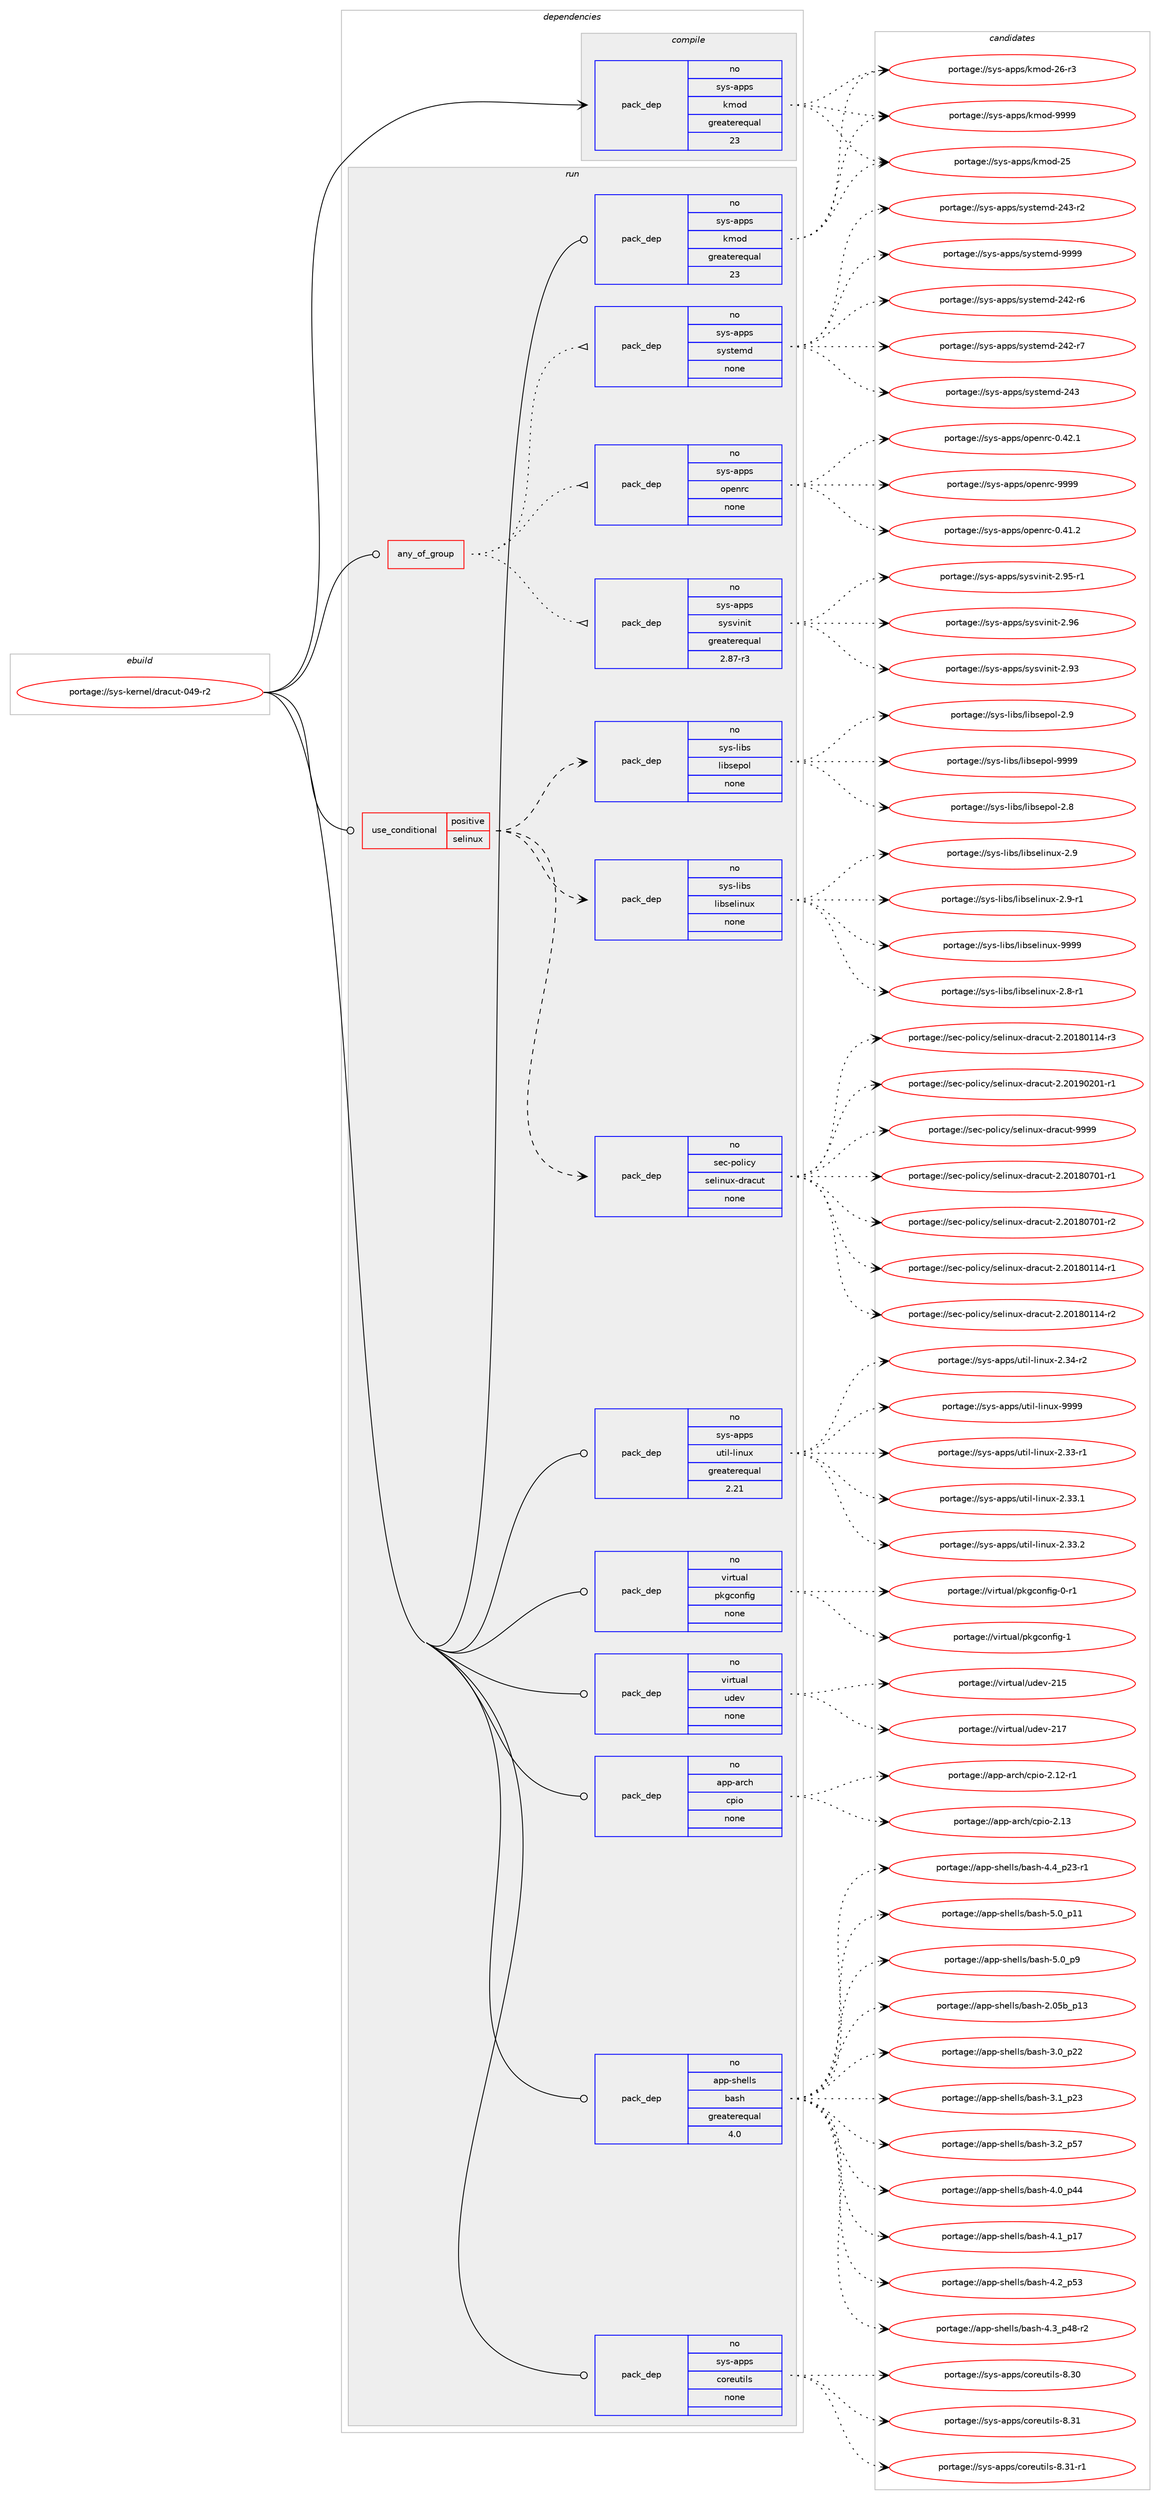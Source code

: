 digraph prolog {

# *************
# Graph options
# *************

newrank=true;
concentrate=true;
compound=true;
graph [rankdir=LR,fontname=Helvetica,fontsize=10,ranksep=1.5];#, ranksep=2.5, nodesep=0.2];
edge  [arrowhead=vee];
node  [fontname=Helvetica,fontsize=10];

# **********
# The ebuild
# **********

subgraph cluster_leftcol {
color=gray;
rank=same;
label=<<i>ebuild</i>>;
id [label="portage://sys-kernel/dracut-049-r2", color=red, width=4, href="../sys-kernel/dracut-049-r2.svg"];
}

# ****************
# The dependencies
# ****************

subgraph cluster_midcol {
color=gray;
label=<<i>dependencies</i>>;
subgraph cluster_compile {
fillcolor="#eeeeee";
style=filled;
label=<<i>compile</i>>;
subgraph pack317326 {
dependency428070 [label=<<TABLE BORDER="0" CELLBORDER="1" CELLSPACING="0" CELLPADDING="4" WIDTH="220"><TR><TD ROWSPAN="6" CELLPADDING="30">pack_dep</TD></TR><TR><TD WIDTH="110">no</TD></TR><TR><TD>sys-apps</TD></TR><TR><TD>kmod</TD></TR><TR><TD>greaterequal</TD></TR><TR><TD>23</TD></TR></TABLE>>, shape=none, color=blue];
}
id:e -> dependency428070:w [weight=20,style="solid",arrowhead="vee"];
}
subgraph cluster_compileandrun {
fillcolor="#eeeeee";
style=filled;
label=<<i>compile and run</i>>;
}
subgraph cluster_run {
fillcolor="#eeeeee";
style=filled;
label=<<i>run</i>>;
subgraph any6949 {
dependency428071 [label=<<TABLE BORDER="0" CELLBORDER="1" CELLSPACING="0" CELLPADDING="4"><TR><TD CELLPADDING="10">any_of_group</TD></TR></TABLE>>, shape=none, color=red];subgraph pack317327 {
dependency428072 [label=<<TABLE BORDER="0" CELLBORDER="1" CELLSPACING="0" CELLPADDING="4" WIDTH="220"><TR><TD ROWSPAN="6" CELLPADDING="30">pack_dep</TD></TR><TR><TD WIDTH="110">no</TD></TR><TR><TD>sys-apps</TD></TR><TR><TD>sysvinit</TD></TR><TR><TD>greaterequal</TD></TR><TR><TD>2.87-r3</TD></TR></TABLE>>, shape=none, color=blue];
}
dependency428071:e -> dependency428072:w [weight=20,style="dotted",arrowhead="oinv"];
subgraph pack317328 {
dependency428073 [label=<<TABLE BORDER="0" CELLBORDER="1" CELLSPACING="0" CELLPADDING="4" WIDTH="220"><TR><TD ROWSPAN="6" CELLPADDING="30">pack_dep</TD></TR><TR><TD WIDTH="110">no</TD></TR><TR><TD>sys-apps</TD></TR><TR><TD>openrc</TD></TR><TR><TD>none</TD></TR><TR><TD></TD></TR></TABLE>>, shape=none, color=blue];
}
dependency428071:e -> dependency428073:w [weight=20,style="dotted",arrowhead="oinv"];
subgraph pack317329 {
dependency428074 [label=<<TABLE BORDER="0" CELLBORDER="1" CELLSPACING="0" CELLPADDING="4" WIDTH="220"><TR><TD ROWSPAN="6" CELLPADDING="30">pack_dep</TD></TR><TR><TD WIDTH="110">no</TD></TR><TR><TD>sys-apps</TD></TR><TR><TD>systemd</TD></TR><TR><TD>none</TD></TR><TR><TD></TD></TR></TABLE>>, shape=none, color=blue];
}
dependency428071:e -> dependency428074:w [weight=20,style="dotted",arrowhead="oinv"];
}
id:e -> dependency428071:w [weight=20,style="solid",arrowhead="odot"];
subgraph cond103557 {
dependency428075 [label=<<TABLE BORDER="0" CELLBORDER="1" CELLSPACING="0" CELLPADDING="4"><TR><TD ROWSPAN="3" CELLPADDING="10">use_conditional</TD></TR><TR><TD>positive</TD></TR><TR><TD>selinux</TD></TR></TABLE>>, shape=none, color=red];
subgraph pack317330 {
dependency428076 [label=<<TABLE BORDER="0" CELLBORDER="1" CELLSPACING="0" CELLPADDING="4" WIDTH="220"><TR><TD ROWSPAN="6" CELLPADDING="30">pack_dep</TD></TR><TR><TD WIDTH="110">no</TD></TR><TR><TD>sec-policy</TD></TR><TR><TD>selinux-dracut</TD></TR><TR><TD>none</TD></TR><TR><TD></TD></TR></TABLE>>, shape=none, color=blue];
}
dependency428075:e -> dependency428076:w [weight=20,style="dashed",arrowhead="vee"];
subgraph pack317331 {
dependency428077 [label=<<TABLE BORDER="0" CELLBORDER="1" CELLSPACING="0" CELLPADDING="4" WIDTH="220"><TR><TD ROWSPAN="6" CELLPADDING="30">pack_dep</TD></TR><TR><TD WIDTH="110">no</TD></TR><TR><TD>sys-libs</TD></TR><TR><TD>libselinux</TD></TR><TR><TD>none</TD></TR><TR><TD></TD></TR></TABLE>>, shape=none, color=blue];
}
dependency428075:e -> dependency428077:w [weight=20,style="dashed",arrowhead="vee"];
subgraph pack317332 {
dependency428078 [label=<<TABLE BORDER="0" CELLBORDER="1" CELLSPACING="0" CELLPADDING="4" WIDTH="220"><TR><TD ROWSPAN="6" CELLPADDING="30">pack_dep</TD></TR><TR><TD WIDTH="110">no</TD></TR><TR><TD>sys-libs</TD></TR><TR><TD>libsepol</TD></TR><TR><TD>none</TD></TR><TR><TD></TD></TR></TABLE>>, shape=none, color=blue];
}
dependency428075:e -> dependency428078:w [weight=20,style="dashed",arrowhead="vee"];
}
id:e -> dependency428075:w [weight=20,style="solid",arrowhead="odot"];
subgraph pack317333 {
dependency428079 [label=<<TABLE BORDER="0" CELLBORDER="1" CELLSPACING="0" CELLPADDING="4" WIDTH="220"><TR><TD ROWSPAN="6" CELLPADDING="30">pack_dep</TD></TR><TR><TD WIDTH="110">no</TD></TR><TR><TD>app-arch</TD></TR><TR><TD>cpio</TD></TR><TR><TD>none</TD></TR><TR><TD></TD></TR></TABLE>>, shape=none, color=blue];
}
id:e -> dependency428079:w [weight=20,style="solid",arrowhead="odot"];
subgraph pack317334 {
dependency428080 [label=<<TABLE BORDER="0" CELLBORDER="1" CELLSPACING="0" CELLPADDING="4" WIDTH="220"><TR><TD ROWSPAN="6" CELLPADDING="30">pack_dep</TD></TR><TR><TD WIDTH="110">no</TD></TR><TR><TD>app-shells</TD></TR><TR><TD>bash</TD></TR><TR><TD>greaterequal</TD></TR><TR><TD>4.0</TD></TR></TABLE>>, shape=none, color=blue];
}
id:e -> dependency428080:w [weight=20,style="solid",arrowhead="odot"];
subgraph pack317335 {
dependency428081 [label=<<TABLE BORDER="0" CELLBORDER="1" CELLSPACING="0" CELLPADDING="4" WIDTH="220"><TR><TD ROWSPAN="6" CELLPADDING="30">pack_dep</TD></TR><TR><TD WIDTH="110">no</TD></TR><TR><TD>sys-apps</TD></TR><TR><TD>coreutils</TD></TR><TR><TD>none</TD></TR><TR><TD></TD></TR></TABLE>>, shape=none, color=blue];
}
id:e -> dependency428081:w [weight=20,style="solid",arrowhead="odot"];
subgraph pack317336 {
dependency428082 [label=<<TABLE BORDER="0" CELLBORDER="1" CELLSPACING="0" CELLPADDING="4" WIDTH="220"><TR><TD ROWSPAN="6" CELLPADDING="30">pack_dep</TD></TR><TR><TD WIDTH="110">no</TD></TR><TR><TD>sys-apps</TD></TR><TR><TD>kmod</TD></TR><TR><TD>greaterequal</TD></TR><TR><TD>23</TD></TR></TABLE>>, shape=none, color=blue];
}
id:e -> dependency428082:w [weight=20,style="solid",arrowhead="odot"];
subgraph pack317337 {
dependency428083 [label=<<TABLE BORDER="0" CELLBORDER="1" CELLSPACING="0" CELLPADDING="4" WIDTH="220"><TR><TD ROWSPAN="6" CELLPADDING="30">pack_dep</TD></TR><TR><TD WIDTH="110">no</TD></TR><TR><TD>sys-apps</TD></TR><TR><TD>util-linux</TD></TR><TR><TD>greaterequal</TD></TR><TR><TD>2.21</TD></TR></TABLE>>, shape=none, color=blue];
}
id:e -> dependency428083:w [weight=20,style="solid",arrowhead="odot"];
subgraph pack317338 {
dependency428084 [label=<<TABLE BORDER="0" CELLBORDER="1" CELLSPACING="0" CELLPADDING="4" WIDTH="220"><TR><TD ROWSPAN="6" CELLPADDING="30">pack_dep</TD></TR><TR><TD WIDTH="110">no</TD></TR><TR><TD>virtual</TD></TR><TR><TD>pkgconfig</TD></TR><TR><TD>none</TD></TR><TR><TD></TD></TR></TABLE>>, shape=none, color=blue];
}
id:e -> dependency428084:w [weight=20,style="solid",arrowhead="odot"];
subgraph pack317339 {
dependency428085 [label=<<TABLE BORDER="0" CELLBORDER="1" CELLSPACING="0" CELLPADDING="4" WIDTH="220"><TR><TD ROWSPAN="6" CELLPADDING="30">pack_dep</TD></TR><TR><TD WIDTH="110">no</TD></TR><TR><TD>virtual</TD></TR><TR><TD>udev</TD></TR><TR><TD>none</TD></TR><TR><TD></TD></TR></TABLE>>, shape=none, color=blue];
}
id:e -> dependency428085:w [weight=20,style="solid",arrowhead="odot"];
}
}

# **************
# The candidates
# **************

subgraph cluster_choices {
rank=same;
color=gray;
label=<<i>candidates</i>>;

subgraph choice317326 {
color=black;
nodesep=1;
choiceportage115121115459711211211547107109111100455053 [label="portage://sys-apps/kmod-25", color=red, width=4,href="../sys-apps/kmod-25.svg"];
choiceportage1151211154597112112115471071091111004550544511451 [label="portage://sys-apps/kmod-26-r3", color=red, width=4,href="../sys-apps/kmod-26-r3.svg"];
choiceportage1151211154597112112115471071091111004557575757 [label="portage://sys-apps/kmod-9999", color=red, width=4,href="../sys-apps/kmod-9999.svg"];
dependency428070:e -> choiceportage115121115459711211211547107109111100455053:w [style=dotted,weight="100"];
dependency428070:e -> choiceportage1151211154597112112115471071091111004550544511451:w [style=dotted,weight="100"];
dependency428070:e -> choiceportage1151211154597112112115471071091111004557575757:w [style=dotted,weight="100"];
}
subgraph choice317327 {
color=black;
nodesep=1;
choiceportage1151211154597112112115471151211151181051101051164550465751 [label="portage://sys-apps/sysvinit-2.93", color=red, width=4,href="../sys-apps/sysvinit-2.93.svg"];
choiceportage11512111545971121121154711512111511810511010511645504657534511449 [label="portage://sys-apps/sysvinit-2.95-r1", color=red, width=4,href="../sys-apps/sysvinit-2.95-r1.svg"];
choiceportage1151211154597112112115471151211151181051101051164550465754 [label="portage://sys-apps/sysvinit-2.96", color=red, width=4,href="../sys-apps/sysvinit-2.96.svg"];
dependency428072:e -> choiceportage1151211154597112112115471151211151181051101051164550465751:w [style=dotted,weight="100"];
dependency428072:e -> choiceportage11512111545971121121154711512111511810511010511645504657534511449:w [style=dotted,weight="100"];
dependency428072:e -> choiceportage1151211154597112112115471151211151181051101051164550465754:w [style=dotted,weight="100"];
}
subgraph choice317328 {
color=black;
nodesep=1;
choiceportage1151211154597112112115471111121011101149945484652494650 [label="portage://sys-apps/openrc-0.41.2", color=red, width=4,href="../sys-apps/openrc-0.41.2.svg"];
choiceportage1151211154597112112115471111121011101149945484652504649 [label="portage://sys-apps/openrc-0.42.1", color=red, width=4,href="../sys-apps/openrc-0.42.1.svg"];
choiceportage115121115459711211211547111112101110114994557575757 [label="portage://sys-apps/openrc-9999", color=red, width=4,href="../sys-apps/openrc-9999.svg"];
dependency428073:e -> choiceportage1151211154597112112115471111121011101149945484652494650:w [style=dotted,weight="100"];
dependency428073:e -> choiceportage1151211154597112112115471111121011101149945484652504649:w [style=dotted,weight="100"];
dependency428073:e -> choiceportage115121115459711211211547111112101110114994557575757:w [style=dotted,weight="100"];
}
subgraph choice317329 {
color=black;
nodesep=1;
choiceportage115121115459711211211547115121115116101109100455052504511454 [label="portage://sys-apps/systemd-242-r6", color=red, width=4,href="../sys-apps/systemd-242-r6.svg"];
choiceportage115121115459711211211547115121115116101109100455052504511455 [label="portage://sys-apps/systemd-242-r7", color=red, width=4,href="../sys-apps/systemd-242-r7.svg"];
choiceportage11512111545971121121154711512111511610110910045505251 [label="portage://sys-apps/systemd-243", color=red, width=4,href="../sys-apps/systemd-243.svg"];
choiceportage115121115459711211211547115121115116101109100455052514511450 [label="portage://sys-apps/systemd-243-r2", color=red, width=4,href="../sys-apps/systemd-243-r2.svg"];
choiceportage1151211154597112112115471151211151161011091004557575757 [label="portage://sys-apps/systemd-9999", color=red, width=4,href="../sys-apps/systemd-9999.svg"];
dependency428074:e -> choiceportage115121115459711211211547115121115116101109100455052504511454:w [style=dotted,weight="100"];
dependency428074:e -> choiceportage115121115459711211211547115121115116101109100455052504511455:w [style=dotted,weight="100"];
dependency428074:e -> choiceportage11512111545971121121154711512111511610110910045505251:w [style=dotted,weight="100"];
dependency428074:e -> choiceportage115121115459711211211547115121115116101109100455052514511450:w [style=dotted,weight="100"];
dependency428074:e -> choiceportage1151211154597112112115471151211151161011091004557575757:w [style=dotted,weight="100"];
}
subgraph choice317330 {
color=black;
nodesep=1;
choiceportage1151019945112111108105991214711510110810511011712045100114979911711645504650484956484949524511449 [label="portage://sec-policy/selinux-dracut-2.20180114-r1", color=red, width=4,href="../sec-policy/selinux-dracut-2.20180114-r1.svg"];
choiceportage1151019945112111108105991214711510110810511011712045100114979911711645504650484956484949524511450 [label="portage://sec-policy/selinux-dracut-2.20180114-r2", color=red, width=4,href="../sec-policy/selinux-dracut-2.20180114-r2.svg"];
choiceportage1151019945112111108105991214711510110810511011712045100114979911711645504650484956484949524511451 [label="portage://sec-policy/selinux-dracut-2.20180114-r3", color=red, width=4,href="../sec-policy/selinux-dracut-2.20180114-r3.svg"];
choiceportage1151019945112111108105991214711510110810511011712045100114979911711645504650484956485548494511449 [label="portage://sec-policy/selinux-dracut-2.20180701-r1", color=red, width=4,href="../sec-policy/selinux-dracut-2.20180701-r1.svg"];
choiceportage1151019945112111108105991214711510110810511011712045100114979911711645504650484956485548494511450 [label="portage://sec-policy/selinux-dracut-2.20180701-r2", color=red, width=4,href="../sec-policy/selinux-dracut-2.20180701-r2.svg"];
choiceportage1151019945112111108105991214711510110810511011712045100114979911711645504650484957485048494511449 [label="portage://sec-policy/selinux-dracut-2.20190201-r1", color=red, width=4,href="../sec-policy/selinux-dracut-2.20190201-r1.svg"];
choiceportage115101994511211110810599121471151011081051101171204510011497991171164557575757 [label="portage://sec-policy/selinux-dracut-9999", color=red, width=4,href="../sec-policy/selinux-dracut-9999.svg"];
dependency428076:e -> choiceportage1151019945112111108105991214711510110810511011712045100114979911711645504650484956484949524511449:w [style=dotted,weight="100"];
dependency428076:e -> choiceportage1151019945112111108105991214711510110810511011712045100114979911711645504650484956484949524511450:w [style=dotted,weight="100"];
dependency428076:e -> choiceportage1151019945112111108105991214711510110810511011712045100114979911711645504650484956484949524511451:w [style=dotted,weight="100"];
dependency428076:e -> choiceportage1151019945112111108105991214711510110810511011712045100114979911711645504650484956485548494511449:w [style=dotted,weight="100"];
dependency428076:e -> choiceportage1151019945112111108105991214711510110810511011712045100114979911711645504650484956485548494511450:w [style=dotted,weight="100"];
dependency428076:e -> choiceportage1151019945112111108105991214711510110810511011712045100114979911711645504650484957485048494511449:w [style=dotted,weight="100"];
dependency428076:e -> choiceportage115101994511211110810599121471151011081051101171204510011497991171164557575757:w [style=dotted,weight="100"];
}
subgraph choice317331 {
color=black;
nodesep=1;
choiceportage11512111545108105981154710810598115101108105110117120455046564511449 [label="portage://sys-libs/libselinux-2.8-r1", color=red, width=4,href="../sys-libs/libselinux-2.8-r1.svg"];
choiceportage1151211154510810598115471081059811510110810511011712045504657 [label="portage://sys-libs/libselinux-2.9", color=red, width=4,href="../sys-libs/libselinux-2.9.svg"];
choiceportage11512111545108105981154710810598115101108105110117120455046574511449 [label="portage://sys-libs/libselinux-2.9-r1", color=red, width=4,href="../sys-libs/libselinux-2.9-r1.svg"];
choiceportage115121115451081059811547108105981151011081051101171204557575757 [label="portage://sys-libs/libselinux-9999", color=red, width=4,href="../sys-libs/libselinux-9999.svg"];
dependency428077:e -> choiceportage11512111545108105981154710810598115101108105110117120455046564511449:w [style=dotted,weight="100"];
dependency428077:e -> choiceportage1151211154510810598115471081059811510110810511011712045504657:w [style=dotted,weight="100"];
dependency428077:e -> choiceportage11512111545108105981154710810598115101108105110117120455046574511449:w [style=dotted,weight="100"];
dependency428077:e -> choiceportage115121115451081059811547108105981151011081051101171204557575757:w [style=dotted,weight="100"];
}
subgraph choice317332 {
color=black;
nodesep=1;
choiceportage1151211154510810598115471081059811510111211110845504656 [label="portage://sys-libs/libsepol-2.8", color=red, width=4,href="../sys-libs/libsepol-2.8.svg"];
choiceportage1151211154510810598115471081059811510111211110845504657 [label="portage://sys-libs/libsepol-2.9", color=red, width=4,href="../sys-libs/libsepol-2.9.svg"];
choiceportage115121115451081059811547108105981151011121111084557575757 [label="portage://sys-libs/libsepol-9999", color=red, width=4,href="../sys-libs/libsepol-9999.svg"];
dependency428078:e -> choiceportage1151211154510810598115471081059811510111211110845504656:w [style=dotted,weight="100"];
dependency428078:e -> choiceportage1151211154510810598115471081059811510111211110845504657:w [style=dotted,weight="100"];
dependency428078:e -> choiceportage115121115451081059811547108105981151011121111084557575757:w [style=dotted,weight="100"];
}
subgraph choice317333 {
color=black;
nodesep=1;
choiceportage97112112459711499104479911210511145504649504511449 [label="portage://app-arch/cpio-2.12-r1", color=red, width=4,href="../app-arch/cpio-2.12-r1.svg"];
choiceportage9711211245971149910447991121051114550464951 [label="portage://app-arch/cpio-2.13", color=red, width=4,href="../app-arch/cpio-2.13.svg"];
dependency428079:e -> choiceportage97112112459711499104479911210511145504649504511449:w [style=dotted,weight="100"];
dependency428079:e -> choiceportage9711211245971149910447991121051114550464951:w [style=dotted,weight="100"];
}
subgraph choice317334 {
color=black;
nodesep=1;
choiceportage9711211245115104101108108115479897115104455046485398951124951 [label="portage://app-shells/bash-2.05b_p13", color=red, width=4,href="../app-shells/bash-2.05b_p13.svg"];
choiceportage971121124511510410110810811547989711510445514648951125050 [label="portage://app-shells/bash-3.0_p22", color=red, width=4,href="../app-shells/bash-3.0_p22.svg"];
choiceportage971121124511510410110810811547989711510445514649951125051 [label="portage://app-shells/bash-3.1_p23", color=red, width=4,href="../app-shells/bash-3.1_p23.svg"];
choiceportage971121124511510410110810811547989711510445514650951125355 [label="portage://app-shells/bash-3.2_p57", color=red, width=4,href="../app-shells/bash-3.2_p57.svg"];
choiceportage971121124511510410110810811547989711510445524648951125252 [label="portage://app-shells/bash-4.0_p44", color=red, width=4,href="../app-shells/bash-4.0_p44.svg"];
choiceportage971121124511510410110810811547989711510445524649951124955 [label="portage://app-shells/bash-4.1_p17", color=red, width=4,href="../app-shells/bash-4.1_p17.svg"];
choiceportage971121124511510410110810811547989711510445524650951125351 [label="portage://app-shells/bash-4.2_p53", color=red, width=4,href="../app-shells/bash-4.2_p53.svg"];
choiceportage9711211245115104101108108115479897115104455246519511252564511450 [label="portage://app-shells/bash-4.3_p48-r2", color=red, width=4,href="../app-shells/bash-4.3_p48-r2.svg"];
choiceportage9711211245115104101108108115479897115104455246529511250514511449 [label="portage://app-shells/bash-4.4_p23-r1", color=red, width=4,href="../app-shells/bash-4.4_p23-r1.svg"];
choiceportage971121124511510410110810811547989711510445534648951124949 [label="portage://app-shells/bash-5.0_p11", color=red, width=4,href="../app-shells/bash-5.0_p11.svg"];
choiceportage9711211245115104101108108115479897115104455346489511257 [label="portage://app-shells/bash-5.0_p9", color=red, width=4,href="../app-shells/bash-5.0_p9.svg"];
dependency428080:e -> choiceportage9711211245115104101108108115479897115104455046485398951124951:w [style=dotted,weight="100"];
dependency428080:e -> choiceportage971121124511510410110810811547989711510445514648951125050:w [style=dotted,weight="100"];
dependency428080:e -> choiceportage971121124511510410110810811547989711510445514649951125051:w [style=dotted,weight="100"];
dependency428080:e -> choiceportage971121124511510410110810811547989711510445514650951125355:w [style=dotted,weight="100"];
dependency428080:e -> choiceportage971121124511510410110810811547989711510445524648951125252:w [style=dotted,weight="100"];
dependency428080:e -> choiceportage971121124511510410110810811547989711510445524649951124955:w [style=dotted,weight="100"];
dependency428080:e -> choiceportage971121124511510410110810811547989711510445524650951125351:w [style=dotted,weight="100"];
dependency428080:e -> choiceportage9711211245115104101108108115479897115104455246519511252564511450:w [style=dotted,weight="100"];
dependency428080:e -> choiceportage9711211245115104101108108115479897115104455246529511250514511449:w [style=dotted,weight="100"];
dependency428080:e -> choiceportage971121124511510410110810811547989711510445534648951124949:w [style=dotted,weight="100"];
dependency428080:e -> choiceportage9711211245115104101108108115479897115104455346489511257:w [style=dotted,weight="100"];
}
subgraph choice317335 {
color=black;
nodesep=1;
choiceportage115121115459711211211547991111141011171161051081154556465148 [label="portage://sys-apps/coreutils-8.30", color=red, width=4,href="../sys-apps/coreutils-8.30.svg"];
choiceportage115121115459711211211547991111141011171161051081154556465149 [label="portage://sys-apps/coreutils-8.31", color=red, width=4,href="../sys-apps/coreutils-8.31.svg"];
choiceportage1151211154597112112115479911111410111711610510811545564651494511449 [label="portage://sys-apps/coreutils-8.31-r1", color=red, width=4,href="../sys-apps/coreutils-8.31-r1.svg"];
dependency428081:e -> choiceportage115121115459711211211547991111141011171161051081154556465148:w [style=dotted,weight="100"];
dependency428081:e -> choiceportage115121115459711211211547991111141011171161051081154556465149:w [style=dotted,weight="100"];
dependency428081:e -> choiceportage1151211154597112112115479911111410111711610510811545564651494511449:w [style=dotted,weight="100"];
}
subgraph choice317336 {
color=black;
nodesep=1;
choiceportage115121115459711211211547107109111100455053 [label="portage://sys-apps/kmod-25", color=red, width=4,href="../sys-apps/kmod-25.svg"];
choiceportage1151211154597112112115471071091111004550544511451 [label="portage://sys-apps/kmod-26-r3", color=red, width=4,href="../sys-apps/kmod-26-r3.svg"];
choiceportage1151211154597112112115471071091111004557575757 [label="portage://sys-apps/kmod-9999", color=red, width=4,href="../sys-apps/kmod-9999.svg"];
dependency428082:e -> choiceportage115121115459711211211547107109111100455053:w [style=dotted,weight="100"];
dependency428082:e -> choiceportage1151211154597112112115471071091111004550544511451:w [style=dotted,weight="100"];
dependency428082:e -> choiceportage1151211154597112112115471071091111004557575757:w [style=dotted,weight="100"];
}
subgraph choice317337 {
color=black;
nodesep=1;
choiceportage1151211154597112112115471171161051084510810511011712045504651514511449 [label="portage://sys-apps/util-linux-2.33-r1", color=red, width=4,href="../sys-apps/util-linux-2.33-r1.svg"];
choiceportage1151211154597112112115471171161051084510810511011712045504651514649 [label="portage://sys-apps/util-linux-2.33.1", color=red, width=4,href="../sys-apps/util-linux-2.33.1.svg"];
choiceportage1151211154597112112115471171161051084510810511011712045504651514650 [label="portage://sys-apps/util-linux-2.33.2", color=red, width=4,href="../sys-apps/util-linux-2.33.2.svg"];
choiceportage1151211154597112112115471171161051084510810511011712045504651524511450 [label="portage://sys-apps/util-linux-2.34-r2", color=red, width=4,href="../sys-apps/util-linux-2.34-r2.svg"];
choiceportage115121115459711211211547117116105108451081051101171204557575757 [label="portage://sys-apps/util-linux-9999", color=red, width=4,href="../sys-apps/util-linux-9999.svg"];
dependency428083:e -> choiceportage1151211154597112112115471171161051084510810511011712045504651514511449:w [style=dotted,weight="100"];
dependency428083:e -> choiceportage1151211154597112112115471171161051084510810511011712045504651514649:w [style=dotted,weight="100"];
dependency428083:e -> choiceportage1151211154597112112115471171161051084510810511011712045504651514650:w [style=dotted,weight="100"];
dependency428083:e -> choiceportage1151211154597112112115471171161051084510810511011712045504651524511450:w [style=dotted,weight="100"];
dependency428083:e -> choiceportage115121115459711211211547117116105108451081051101171204557575757:w [style=dotted,weight="100"];
}
subgraph choice317338 {
color=black;
nodesep=1;
choiceportage11810511411611797108471121071039911111010210510345484511449 [label="portage://virtual/pkgconfig-0-r1", color=red, width=4,href="../virtual/pkgconfig-0-r1.svg"];
choiceportage1181051141161179710847112107103991111101021051034549 [label="portage://virtual/pkgconfig-1", color=red, width=4,href="../virtual/pkgconfig-1.svg"];
dependency428084:e -> choiceportage11810511411611797108471121071039911111010210510345484511449:w [style=dotted,weight="100"];
dependency428084:e -> choiceportage1181051141161179710847112107103991111101021051034549:w [style=dotted,weight="100"];
}
subgraph choice317339 {
color=black;
nodesep=1;
choiceportage118105114116117971084711710010111845504953 [label="portage://virtual/udev-215", color=red, width=4,href="../virtual/udev-215.svg"];
choiceportage118105114116117971084711710010111845504955 [label="portage://virtual/udev-217", color=red, width=4,href="../virtual/udev-217.svg"];
dependency428085:e -> choiceportage118105114116117971084711710010111845504953:w [style=dotted,weight="100"];
dependency428085:e -> choiceportage118105114116117971084711710010111845504955:w [style=dotted,weight="100"];
}
}

}
